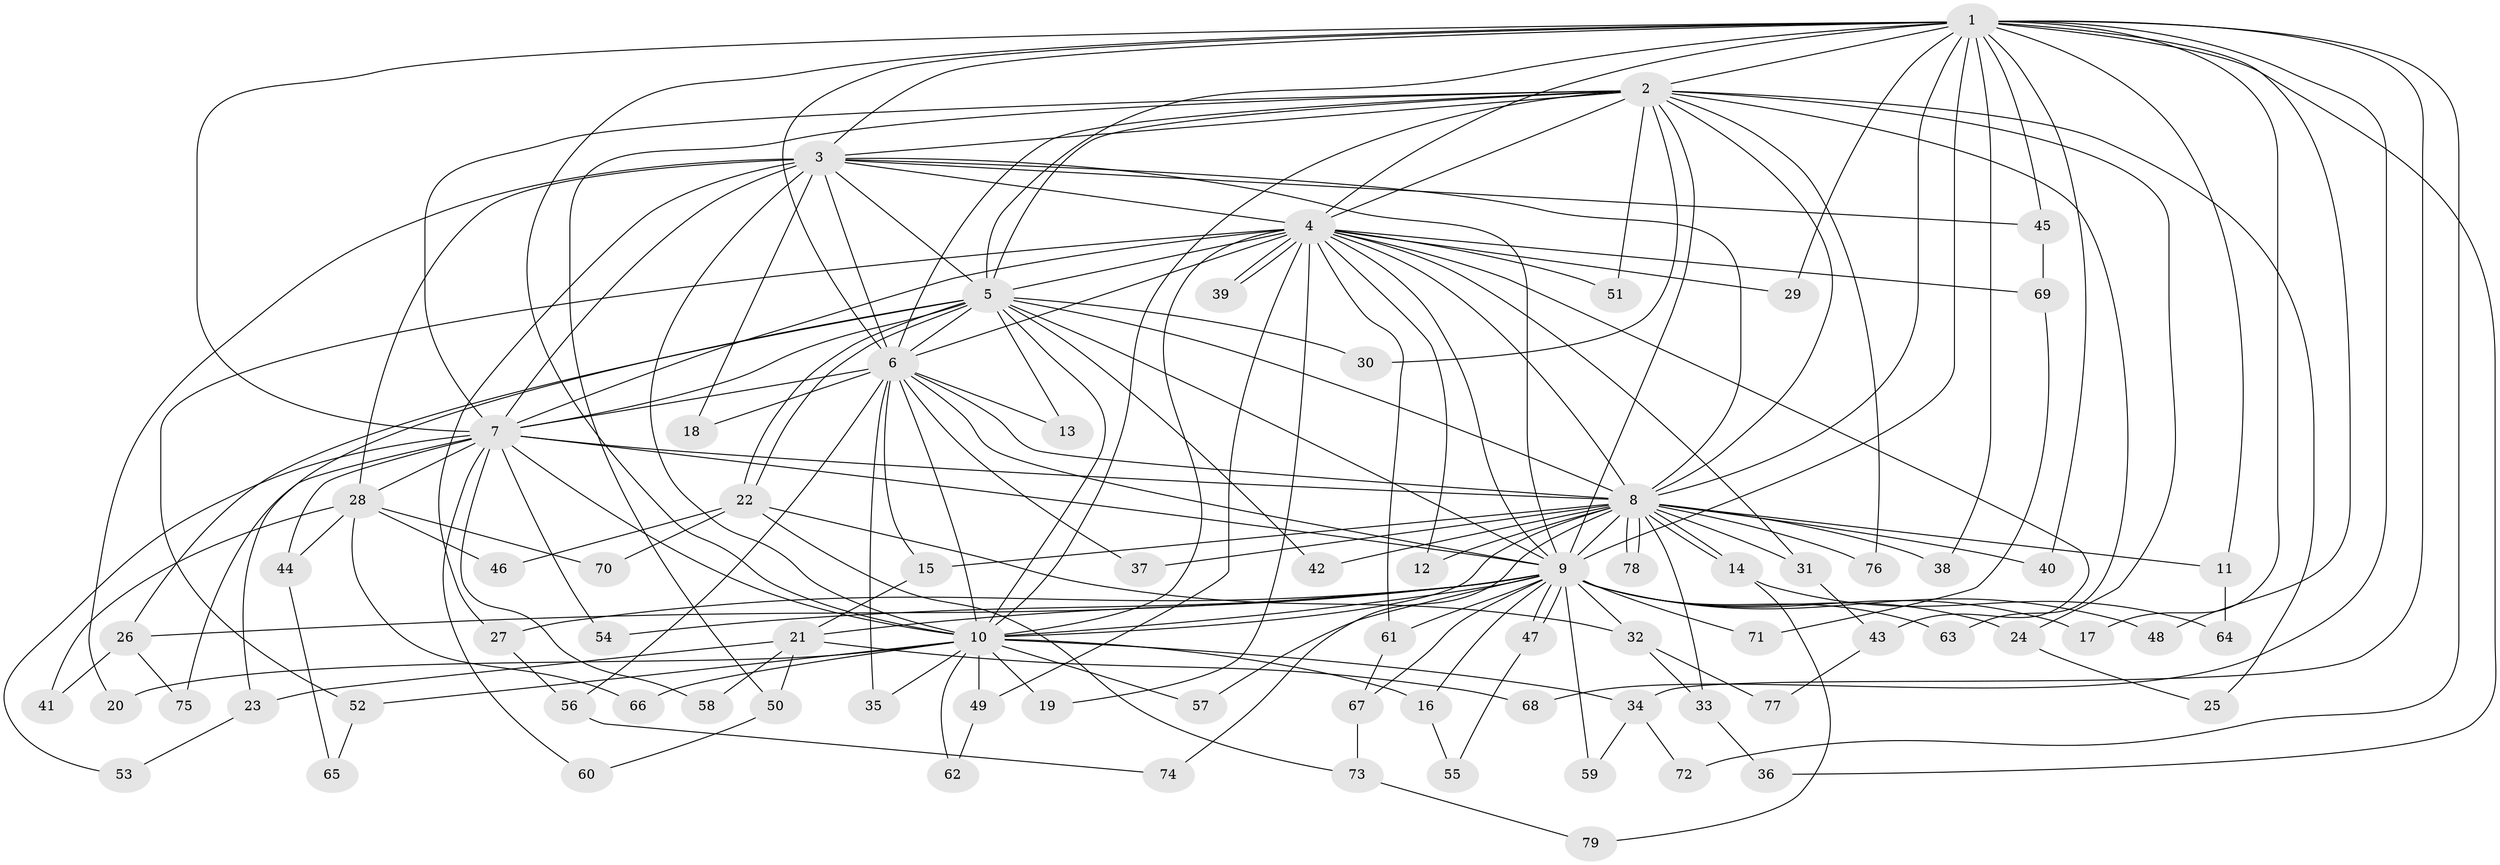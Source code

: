 // coarse degree distribution, {17: 0.02127659574468085, 11: 0.02127659574468085, 12: 0.02127659574468085, 25: 0.02127659574468085, 13: 0.02127659574468085, 15: 0.0425531914893617, 20: 0.02127659574468085, 22: 0.02127659574468085, 3: 0.23404255319148937, 2: 0.48936170212765956, 4: 0.0425531914893617, 6: 0.02127659574468085, 5: 0.02127659574468085}
// Generated by graph-tools (version 1.1) at 2025/17/03/04/25 18:17:35]
// undirected, 79 vertices, 183 edges
graph export_dot {
graph [start="1"]
  node [color=gray90,style=filled];
  1;
  2;
  3;
  4;
  5;
  6;
  7;
  8;
  9;
  10;
  11;
  12;
  13;
  14;
  15;
  16;
  17;
  18;
  19;
  20;
  21;
  22;
  23;
  24;
  25;
  26;
  27;
  28;
  29;
  30;
  31;
  32;
  33;
  34;
  35;
  36;
  37;
  38;
  39;
  40;
  41;
  42;
  43;
  44;
  45;
  46;
  47;
  48;
  49;
  50;
  51;
  52;
  53;
  54;
  55;
  56;
  57;
  58;
  59;
  60;
  61;
  62;
  63;
  64;
  65;
  66;
  67;
  68;
  69;
  70;
  71;
  72;
  73;
  74;
  75;
  76;
  77;
  78;
  79;
  1 -- 2;
  1 -- 3;
  1 -- 4;
  1 -- 5;
  1 -- 6;
  1 -- 7;
  1 -- 8;
  1 -- 9;
  1 -- 10;
  1 -- 11;
  1 -- 17;
  1 -- 29;
  1 -- 34;
  1 -- 36;
  1 -- 38;
  1 -- 40;
  1 -- 45;
  1 -- 48;
  1 -- 68;
  1 -- 72;
  2 -- 3;
  2 -- 4;
  2 -- 5;
  2 -- 6;
  2 -- 7;
  2 -- 8;
  2 -- 9;
  2 -- 10;
  2 -- 24;
  2 -- 25;
  2 -- 30;
  2 -- 50;
  2 -- 51;
  2 -- 63;
  2 -- 76;
  3 -- 4;
  3 -- 5;
  3 -- 6;
  3 -- 7;
  3 -- 8;
  3 -- 9;
  3 -- 10;
  3 -- 18;
  3 -- 20;
  3 -- 27;
  3 -- 28;
  3 -- 45;
  4 -- 5;
  4 -- 6;
  4 -- 7;
  4 -- 8;
  4 -- 9;
  4 -- 10;
  4 -- 12;
  4 -- 19;
  4 -- 29;
  4 -- 31;
  4 -- 39;
  4 -- 39;
  4 -- 43;
  4 -- 49;
  4 -- 51;
  4 -- 52;
  4 -- 61;
  4 -- 69;
  5 -- 6;
  5 -- 7;
  5 -- 8;
  5 -- 9;
  5 -- 10;
  5 -- 13;
  5 -- 22;
  5 -- 22;
  5 -- 23;
  5 -- 26;
  5 -- 30;
  5 -- 42;
  6 -- 7;
  6 -- 8;
  6 -- 9;
  6 -- 10;
  6 -- 13;
  6 -- 15;
  6 -- 18;
  6 -- 35;
  6 -- 37;
  6 -- 56;
  7 -- 8;
  7 -- 9;
  7 -- 10;
  7 -- 28;
  7 -- 44;
  7 -- 53;
  7 -- 54;
  7 -- 58;
  7 -- 60;
  7 -- 75;
  8 -- 9;
  8 -- 10;
  8 -- 11;
  8 -- 12;
  8 -- 14;
  8 -- 14;
  8 -- 15;
  8 -- 31;
  8 -- 33;
  8 -- 37;
  8 -- 38;
  8 -- 40;
  8 -- 42;
  8 -- 74;
  8 -- 76;
  8 -- 78;
  8 -- 78;
  9 -- 10;
  9 -- 16;
  9 -- 17;
  9 -- 21;
  9 -- 24;
  9 -- 26;
  9 -- 27;
  9 -- 32;
  9 -- 47;
  9 -- 47;
  9 -- 48;
  9 -- 54;
  9 -- 57;
  9 -- 59;
  9 -- 61;
  9 -- 63;
  9 -- 67;
  9 -- 71;
  10 -- 16;
  10 -- 19;
  10 -- 20;
  10 -- 34;
  10 -- 35;
  10 -- 49;
  10 -- 52;
  10 -- 57;
  10 -- 62;
  10 -- 66;
  11 -- 64;
  14 -- 64;
  14 -- 79;
  15 -- 21;
  16 -- 55;
  21 -- 23;
  21 -- 50;
  21 -- 58;
  21 -- 68;
  22 -- 32;
  22 -- 46;
  22 -- 70;
  22 -- 73;
  23 -- 53;
  24 -- 25;
  26 -- 41;
  26 -- 75;
  27 -- 56;
  28 -- 41;
  28 -- 44;
  28 -- 46;
  28 -- 66;
  28 -- 70;
  31 -- 43;
  32 -- 33;
  32 -- 77;
  33 -- 36;
  34 -- 59;
  34 -- 72;
  43 -- 77;
  44 -- 65;
  45 -- 69;
  47 -- 55;
  49 -- 62;
  50 -- 60;
  52 -- 65;
  56 -- 74;
  61 -- 67;
  67 -- 73;
  69 -- 71;
  73 -- 79;
}
